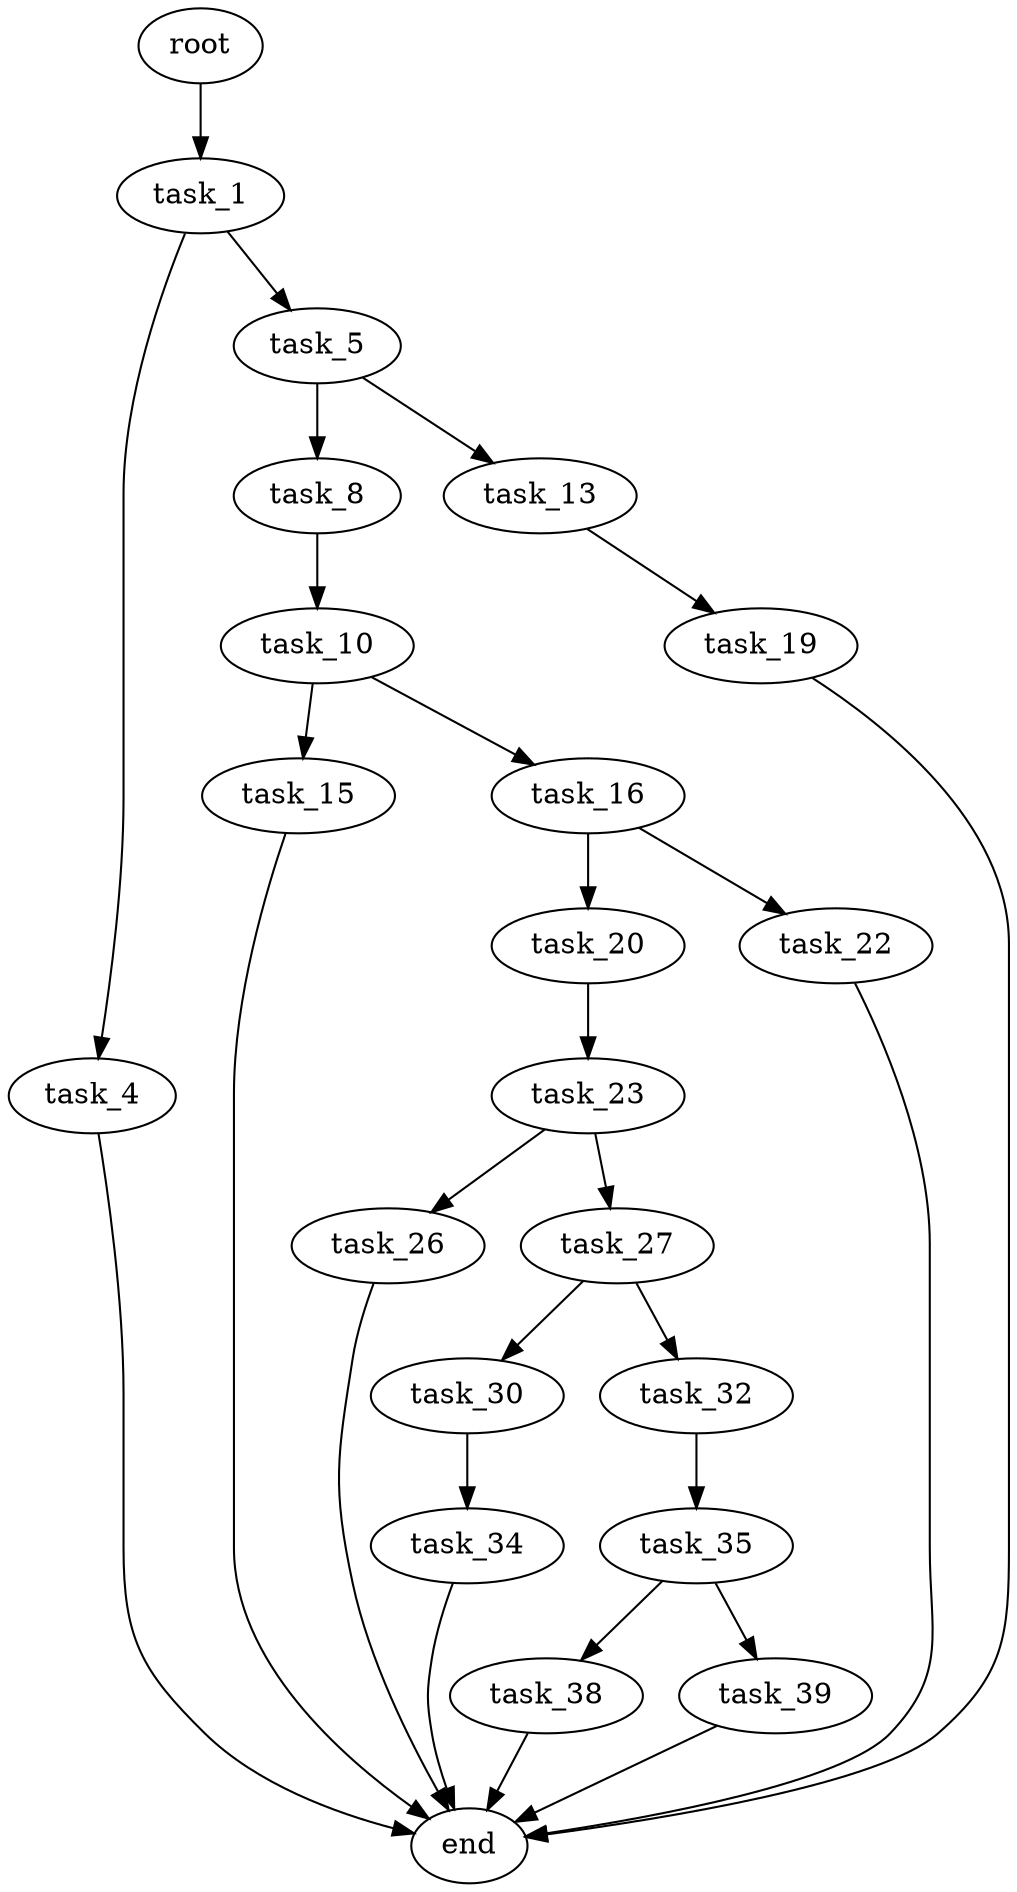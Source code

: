 digraph G {
  root [size="0.000000"];
  task_1 [size="1344183782.000000"];
  task_4 [size="1073741824000.000000"];
  task_5 [size="565312426004.000000"];
  task_8 [size="8589934592.000000"];
  task_10 [size="273401118830.000000"];
  task_13 [size="8911825183.000000"];
  task_15 [size="68719476736.000000"];
  task_16 [size="1073741824000.000000"];
  task_19 [size="68719476736.000000"];
  task_20 [size="1059837109.000000"];
  task_22 [size="549755813888.000000"];
  task_23 [size="1073741824000.000000"];
  task_26 [size="489055335114.000000"];
  task_27 [size="386084930532.000000"];
  task_30 [size="21870472195.000000"];
  task_32 [size="2185170481.000000"];
  task_34 [size="30439933423.000000"];
  task_35 [size="8589934592.000000"];
  task_38 [size="36051706821.000000"];
  task_39 [size="93899539727.000000"];
  end [size="0.000000"];

  root -> task_1 [size="1.000000"];
  task_1 -> task_4 [size="134217728.000000"];
  task_1 -> task_5 [size="134217728.000000"];
  task_4 -> end [size="1.000000"];
  task_5 -> task_8 [size="536870912.000000"];
  task_5 -> task_13 [size="536870912.000000"];
  task_8 -> task_10 [size="33554432.000000"];
  task_10 -> task_15 [size="838860800.000000"];
  task_10 -> task_16 [size="838860800.000000"];
  task_13 -> task_19 [size="33554432.000000"];
  task_15 -> end [size="1.000000"];
  task_16 -> task_20 [size="838860800.000000"];
  task_16 -> task_22 [size="838860800.000000"];
  task_19 -> end [size="1.000000"];
  task_20 -> task_23 [size="33554432.000000"];
  task_22 -> end [size="1.000000"];
  task_23 -> task_26 [size="838860800.000000"];
  task_23 -> task_27 [size="838860800.000000"];
  task_26 -> end [size="1.000000"];
  task_27 -> task_30 [size="838860800.000000"];
  task_27 -> task_32 [size="838860800.000000"];
  task_30 -> task_34 [size="838860800.000000"];
  task_32 -> task_35 [size="134217728.000000"];
  task_34 -> end [size="1.000000"];
  task_35 -> task_38 [size="33554432.000000"];
  task_35 -> task_39 [size="33554432.000000"];
  task_38 -> end [size="1.000000"];
  task_39 -> end [size="1.000000"];
}
